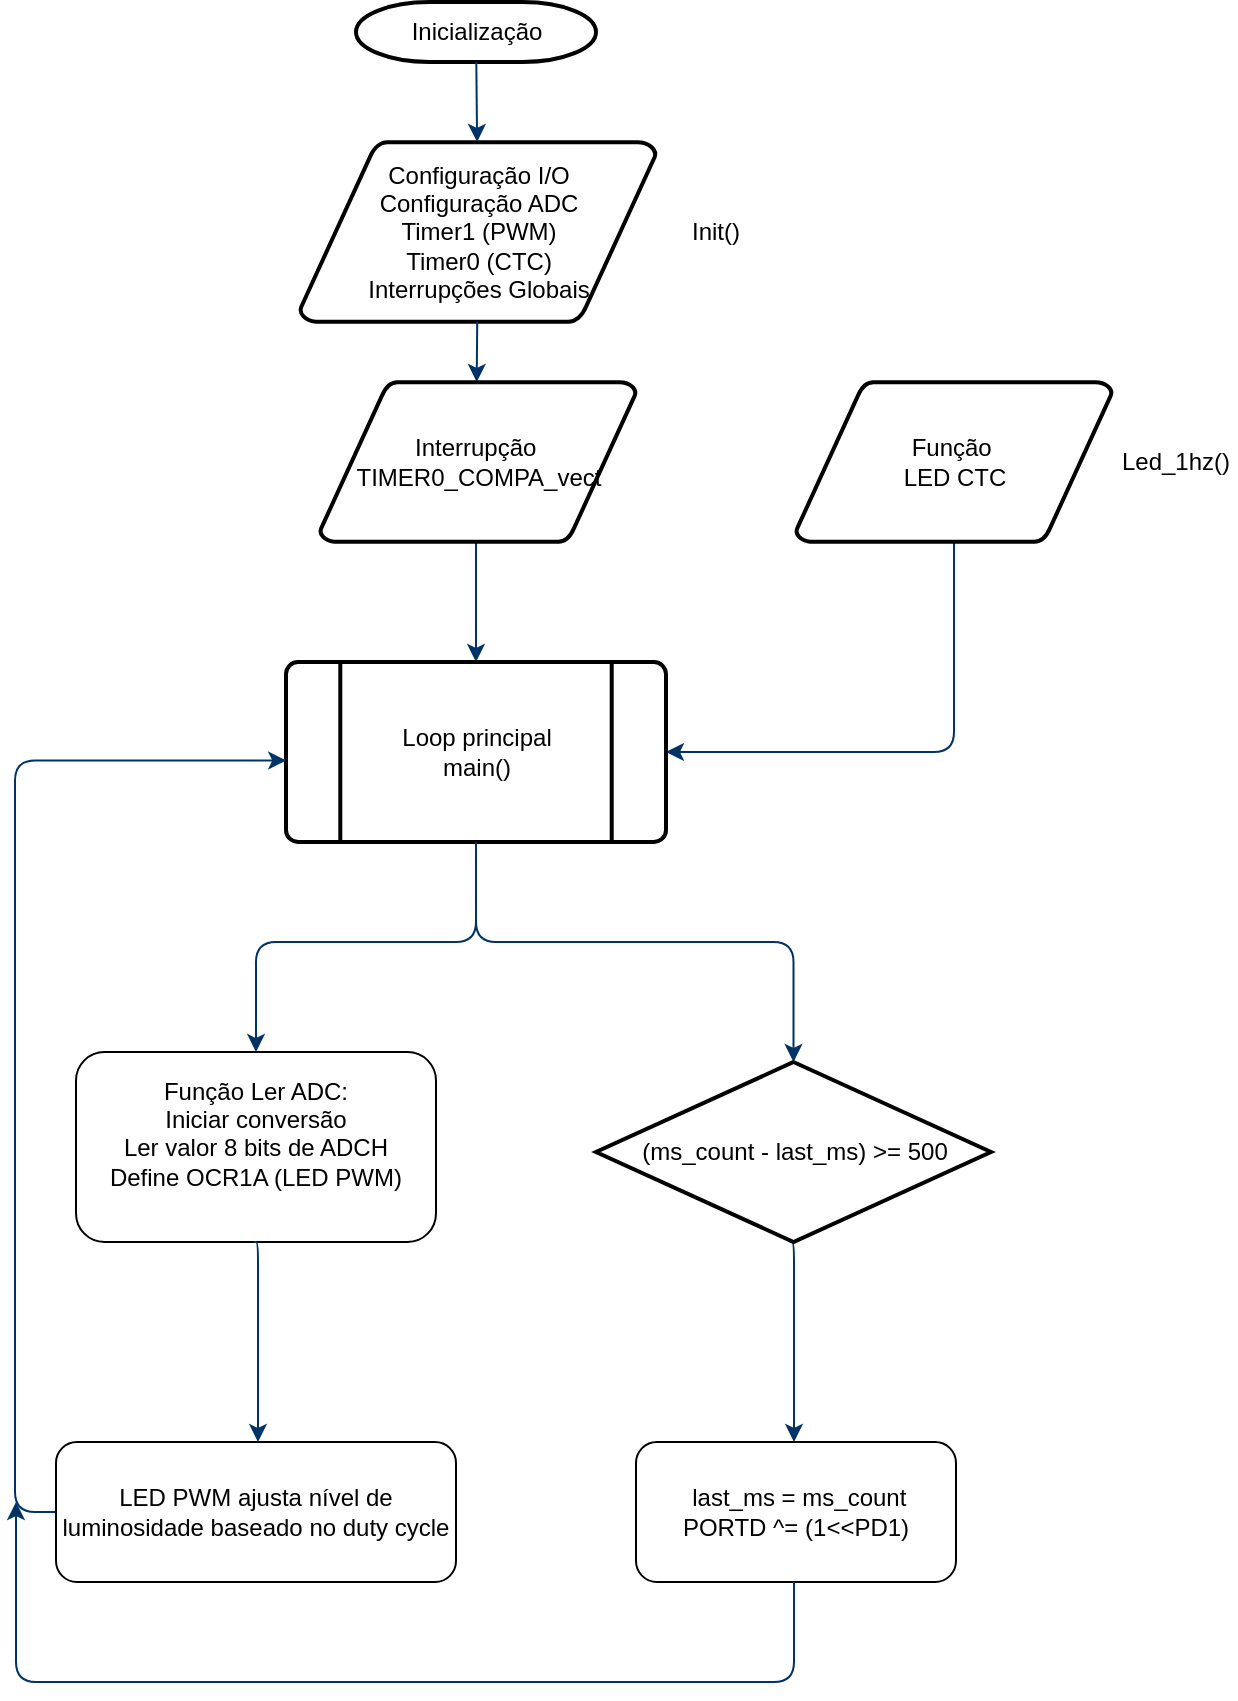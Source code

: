 <mxfile version="28.2.5">
  <diagram id="6a731a19-8d31-9384-78a2-239565b7b9f0" name="Page-1">
    <mxGraphModel dx="1416" dy="764" grid="1" gridSize="10" guides="1" tooltips="1" connect="1" arrows="1" fold="1" page="1" pageScale="1" pageWidth="1000" pageHeight="1169" background="none" math="0" shadow="0">
      <root>
        <mxCell id="0" />
        <mxCell id="1" parent="0" />
        <mxCell id="2" value="Inicialização" style="shape=mxgraph.flowchart.terminator;strokeWidth=2;gradientColor=none;gradientDirection=north;fontStyle=0;html=1;rounded=1;" parent="1" vertex="1">
          <mxGeometry x="260" y="60" width="120" height="30" as="geometry" />
        </mxCell>
        <mxCell id="3" value="&lt;div&gt;&lt;font&gt;Configuração I/O&lt;/font&gt;&lt;/div&gt;&lt;div&gt;&lt;font&gt;Configuração ADC&lt;/font&gt;&lt;/div&gt;&lt;div&gt;&lt;font&gt;Timer1 (PWM)&lt;/font&gt;&lt;/div&gt;&lt;div&gt;&lt;font&gt;Timer0 (CTC)&lt;/font&gt;&lt;/div&gt;&lt;div&gt;&lt;font&gt;Interrupções Globais&lt;/font&gt;&lt;/div&gt;" style="shape=mxgraph.flowchart.data;strokeWidth=2;gradientColor=none;gradientDirection=north;fontStyle=0;html=1;rounded=1;" parent="1" vertex="1">
          <mxGeometry x="232" y="130" width="178" height="90" as="geometry" />
        </mxCell>
        <mxCell id="7" style="fontStyle=1;strokeColor=#003366;strokeWidth=1;html=1;rounded=1;" parent="1" source="2" target="3" edge="1">
          <mxGeometry relative="1" as="geometry" />
        </mxCell>
        <mxCell id="8" style="fontStyle=1;strokeColor=#003366;strokeWidth=1;html=1;rounded=1;" parent="1" source="3" edge="1">
          <mxGeometry relative="1" as="geometry">
            <mxPoint x="320.348" y="250" as="targetPoint" />
          </mxGeometry>
        </mxCell>
        <mxCell id="9" style="entryX=0.5;entryY=0;entryPerimeter=0;fontStyle=1;strokeColor=#003366;strokeWidth=1;html=1;rounded=1;" parent="1" edge="1">
          <mxGeometry relative="1" as="geometry">
            <mxPoint x="320" y="330" as="sourcePoint" />
            <mxPoint x="320" y="390" as="targetPoint" />
          </mxGeometry>
        </mxCell>
        <mxCell id="10" value="" style="edgeStyle=elbowEdgeStyle;elbow=horizontal;entryX=1;entryY=0.5;entryPerimeter=0;exitX=0.5;exitY=1;exitPerimeter=0;fontStyle=1;strokeColor=#003366;strokeWidth=1;html=1;rounded=1;exitDx=0;exitDy=0;entryDx=0;entryDy=0;" parent="1" source="ykFcnmZwjKJVUsHRDh_f-69" target="18" edge="1">
          <mxGeometry x="381" y="28.5" width="100" height="100" as="geometry">
            <mxPoint x="550" y="404.79" as="sourcePoint" />
            <mxPoint x="726" y="360.0" as="targetPoint" />
            <Array as="points">
              <mxPoint x="559" y="390" />
            </Array>
          </mxGeometry>
        </mxCell>
        <mxCell id="12" value="" style="edgeStyle=elbowEdgeStyle;elbow=vertical;fontColor=#001933;fontStyle=1;strokeColor=#003366;strokeWidth=1;html=1;rounded=1;entryX=0.5;entryY=0;entryDx=0;entryDy=0;exitX=0.5;exitY=1;exitDx=0;exitDy=0;exitPerimeter=0;" parent="1" source="18" target="ykFcnmZwjKJVUsHRDh_f-72" edge="1">
          <mxGeometry width="100" height="100" as="geometry">
            <mxPoint x="300" y="530" as="sourcePoint" />
            <mxPoint x="320" y="630" as="targetPoint" />
            <Array as="points">
              <mxPoint x="270" y="530" />
            </Array>
          </mxGeometry>
        </mxCell>
        <mxCell id="13" value="&lt;div&gt;Interrupção&amp;nbsp;&lt;/div&gt;&lt;div&gt;TIMER0_COMPA_vect&lt;/div&gt;" style="shape=mxgraph.flowchart.data;strokeWidth=2;gradientColor=none;gradientDirection=north;fontStyle=0;html=1;rounded=1;" parent="1" vertex="1">
          <mxGeometry x="242" y="250" width="158" height="80" as="geometry" />
        </mxCell>
        <mxCell id="18" value="&lt;div&gt;Loop principal&lt;/div&gt;&lt;div&gt;main()&lt;/div&gt;" style="shape=mxgraph.flowchart.predefined_process;strokeWidth=2;gradientColor=none;gradientDirection=north;fontStyle=0;html=1;rounded=1;" parent="1" vertex="1">
          <mxGeometry x="225" y="390" width="190" height="90" as="geometry" />
        </mxCell>
        <mxCell id="30" value="" style="edgeStyle=elbowEdgeStyle;elbow=horizontal;exitX=0.5;exitY=1;exitPerimeter=0;fontStyle=1;strokeColor=#003366;strokeWidth=1;html=1;rounded=1;exitDx=0;exitDy=0;" parent="1" edge="1">
          <mxGeometry width="100" height="100" as="geometry">
            <mxPoint x="477" y="680" as="sourcePoint" />
            <mxPoint x="479" y="780" as="targetPoint" />
            <Array as="points">
              <mxPoint x="479" y="740" />
            </Array>
          </mxGeometry>
        </mxCell>
        <mxCell id="54" value="" style="edgeStyle=elbowEdgeStyle;elbow=horizontal;entryX=0.095;entryY=0.5;entryPerimeter=0;fontStyle=1;strokeColor=#003366;strokeWidth=1;html=1;rounded=1;exitX=0;exitY=0.5;exitDx=0;exitDy=0;" parent="1" source="ykFcnmZwjKJVUsHRDh_f-78" edge="1">
          <mxGeometry width="100" height="100" as="geometry">
            <mxPoint x="210" y="1040" as="sourcePoint" />
            <mxPoint x="225.105" y="439.25" as="targetPoint" />
            <Array as="points">
              <mxPoint x="89.5" y="1119.25" />
            </Array>
          </mxGeometry>
        </mxCell>
        <mxCell id="ykFcnmZwjKJVUsHRDh_f-69" value="&lt;div&gt;Função&amp;nbsp;&lt;/div&gt;&lt;div&gt;LED CTC&lt;/div&gt;" style="shape=mxgraph.flowchart.data;strokeWidth=2;gradientColor=none;gradientDirection=north;fontStyle=0;html=1;rounded=1;" vertex="1" parent="1">
          <mxGeometry x="480" y="250" width="158" height="80" as="geometry" />
        </mxCell>
        <mxCell id="ykFcnmZwjKJVUsHRDh_f-70" value="Init()" style="text;html=1;align=center;verticalAlign=middle;whiteSpace=wrap;rounded=0;" vertex="1" parent="1">
          <mxGeometry x="410" y="160" width="60" height="30" as="geometry" />
        </mxCell>
        <mxCell id="ykFcnmZwjKJVUsHRDh_f-71" value="Led_1hz()" style="text;html=1;align=center;verticalAlign=middle;whiteSpace=wrap;rounded=0;" vertex="1" parent="1">
          <mxGeometry x="640" y="275" width="60" height="30" as="geometry" />
        </mxCell>
        <mxCell id="ykFcnmZwjKJVUsHRDh_f-72" value="&lt;div&gt;Função Ler ADC:&lt;/div&gt;&lt;div&gt;Iniciar conversão&lt;/div&gt;&lt;div&gt;Ler valor 8 bits de ADCH&lt;/div&gt;&lt;div&gt;Define OCR1A (LED PWM)&lt;/div&gt;&lt;div&gt;&lt;br&gt;&lt;/div&gt;" style="rounded=1;whiteSpace=wrap;html=1;" vertex="1" parent="1">
          <mxGeometry x="120" y="585" width="180" height="95" as="geometry" />
        </mxCell>
        <mxCell id="ykFcnmZwjKJVUsHRDh_f-75" value="" style="edgeStyle=elbowEdgeStyle;elbow=vertical;fontColor=#001933;fontStyle=1;strokeColor=#003366;strokeWidth=1;html=1;rounded=1;entryX=0.5;entryY=0;entryDx=0;entryDy=0;entryPerimeter=0;" edge="1" parent="1" target="ykFcnmZwjKJVUsHRDh_f-77">
          <mxGeometry width="100" height="100" as="geometry">
            <mxPoint x="320" y="480" as="sourcePoint" />
            <mxPoint x="450" y="580" as="targetPoint" />
            <Array as="points">
              <mxPoint x="400" y="530" />
            </Array>
          </mxGeometry>
        </mxCell>
        <mxCell id="ykFcnmZwjKJVUsHRDh_f-77" value="(ms_count - last_ms) &amp;gt;= 500" style="shape=mxgraph.flowchart.decision;strokeWidth=2;gradientColor=none;gradientDirection=north;fontStyle=0;html=1;rounded=1;" vertex="1" parent="1">
          <mxGeometry x="380" y="590" width="197.5" height="90" as="geometry" />
        </mxCell>
        <mxCell id="ykFcnmZwjKJVUsHRDh_f-78" value="LED PWM ajusta nível de luminosidade baseado no duty cycle" style="rounded=1;whiteSpace=wrap;html=1;" vertex="1" parent="1">
          <mxGeometry x="110" y="780" width="200" height="70" as="geometry" />
        </mxCell>
        <mxCell id="ykFcnmZwjKJVUsHRDh_f-79" value="" style="edgeStyle=elbowEdgeStyle;elbow=horizontal;exitX=0.5;exitY=1;exitPerimeter=0;fontStyle=1;strokeColor=#003366;strokeWidth=1;html=1;rounded=1;exitDx=0;exitDy=0;" edge="1" parent="1">
          <mxGeometry width="100" height="100" as="geometry">
            <mxPoint x="209" y="680" as="sourcePoint" />
            <mxPoint x="211" y="780" as="targetPoint" />
            <Array as="points">
              <mxPoint x="211" y="740" />
            </Array>
          </mxGeometry>
        </mxCell>
        <mxCell id="ykFcnmZwjKJVUsHRDh_f-80" value="&lt;div&gt;&amp;nbsp;last_ms = ms_count&lt;/div&gt;&lt;div&gt;PORTD ^= (1&amp;lt;&amp;lt;PD1)&lt;/div&gt;" style="rounded=1;whiteSpace=wrap;html=1;" vertex="1" parent="1">
          <mxGeometry x="400" y="780" width="160" height="70" as="geometry" />
        </mxCell>
        <mxCell id="ykFcnmZwjKJVUsHRDh_f-83" value="" style="edgeStyle=elbowEdgeStyle;elbow=vertical;fontColor=#001933;fontStyle=1;strokeColor=#003366;strokeWidth=1;html=1;rounded=1;" edge="1" parent="1">
          <mxGeometry width="100" height="100" as="geometry">
            <mxPoint x="479" y="850" as="sourcePoint" />
            <mxPoint x="90" y="810" as="targetPoint" />
            <Array as="points">
              <mxPoint x="559" y="900" />
            </Array>
          </mxGeometry>
        </mxCell>
      </root>
    </mxGraphModel>
  </diagram>
</mxfile>
